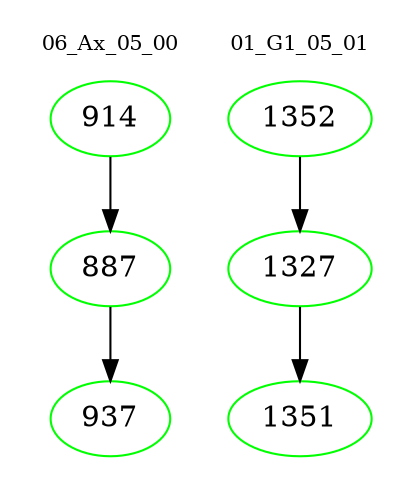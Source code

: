 digraph{
subgraph cluster_0 {
color = white
label = "06_Ax_05_00";
fontsize=10;
T0_914 [label="914", color="green"]
T0_914 -> T0_887 [color="black"]
T0_887 [label="887", color="green"]
T0_887 -> T0_937 [color="black"]
T0_937 [label="937", color="green"]
}
subgraph cluster_1 {
color = white
label = "01_G1_05_01";
fontsize=10;
T1_1352 [label="1352", color="green"]
T1_1352 -> T1_1327 [color="black"]
T1_1327 [label="1327", color="green"]
T1_1327 -> T1_1351 [color="black"]
T1_1351 [label="1351", color="green"]
}
}

